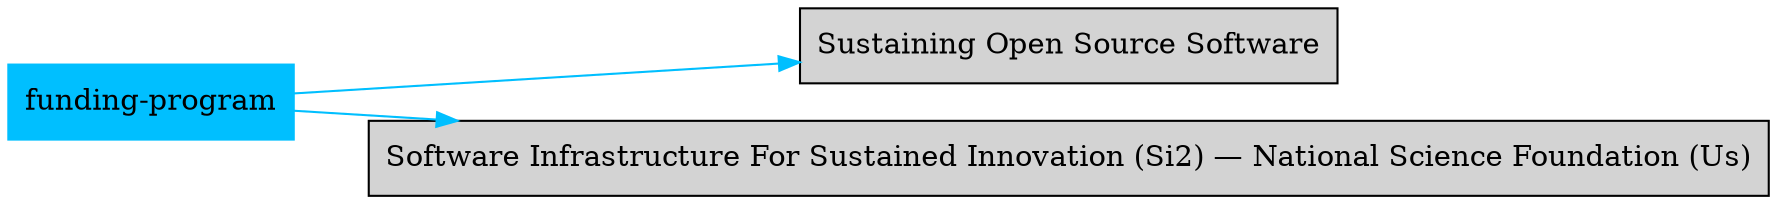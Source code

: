digraph bettersoftware {
            rankdir = LR;
            ratio = fill;
            node [style=filled];
            node [shape = box];
"funding-program" [colorscheme="svg" color="deepskyblue"];
"funding-program" ->  "OSSSustainabilityResources.md" [colorscheme="svg" color="deepskyblue"];
"OSSSustainabilityResources.md" [label="Sustaining Open Source Software" URL="http://bss.parallactic.com/resources/sustaining-open-source-software"]
"funding-program" ->  "SoftwareInfrastructureForSustainedInnovationSI2NationalScienceFoundationUS.md" [colorscheme="svg" color="deepskyblue"];
"SoftwareInfrastructureForSustainedInnovationSI2NationalScienceFoundationUS.md" [label="Software Infrastructure For Sustained Innovation (Si2) — National Science Foundation (Us)" URL="http://bss.parallactic.com/resources/software-infrastructure-for-sustained-innovation-si2-national-science-foundation-us"]
}